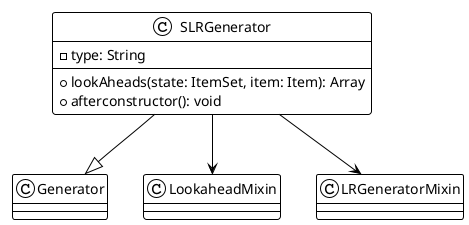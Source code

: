@startuml SLRGeneratorModule

!theme plain

class SLRGenerator {
    - type: String
    + lookAheads(state: ItemSet, item: Item): Array
    + afterconstructor(): void
}


SLRGenerator --|> Generator
SLRGenerator --> LookaheadMixin
SLRGenerator --> LRGeneratorMixin

@enduml

